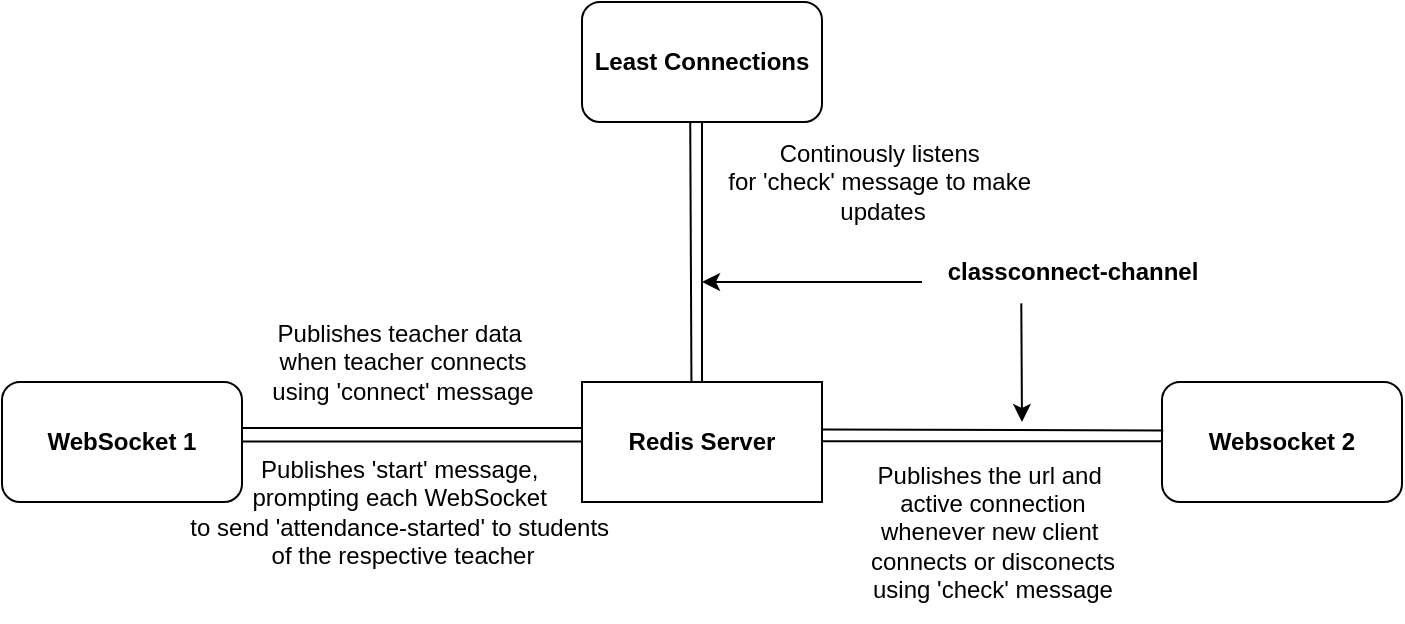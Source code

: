 <mxfile version="25.0.1">
  <diagram name="Page-1" id="SwTJ515KAo3YwoXpDDMD">
    <mxGraphModel dx="750" dy="449" grid="1" gridSize="10" guides="1" tooltips="1" connect="1" arrows="1" fold="1" page="1" pageScale="1" pageWidth="850" pageHeight="1100" math="0" shadow="0">
      <root>
        <mxCell id="0" />
        <mxCell id="1" parent="0" />
        <mxCell id="GlaSrgELLrjd5LADzqwT-1" value="&lt;b&gt;WebSocket 1&lt;/b&gt;" style="rounded=1;whiteSpace=wrap;html=1;" parent="1" vertex="1">
          <mxGeometry x="50" y="330" width="120" height="60" as="geometry" />
        </mxCell>
        <mxCell id="GlaSrgELLrjd5LADzqwT-2" value="&lt;b&gt;Websocket 2&lt;/b&gt;" style="rounded=1;whiteSpace=wrap;html=1;" parent="1" vertex="1">
          <mxGeometry x="630" y="330" width="120" height="60" as="geometry" />
        </mxCell>
        <mxCell id="GlaSrgELLrjd5LADzqwT-3" value="&lt;b&gt;Least Connections&lt;/b&gt;" style="rounded=1;whiteSpace=wrap;html=1;" parent="1" vertex="1">
          <mxGeometry x="340" y="140" width="120" height="60" as="geometry" />
        </mxCell>
        <mxCell id="GlaSrgELLrjd5LADzqwT-4" value="&lt;b&gt;Redis Server&lt;/b&gt;" style="rounded=0;whiteSpace=wrap;html=1;" parent="1" vertex="1">
          <mxGeometry x="340" y="330" width="120" height="60" as="geometry" />
        </mxCell>
        <mxCell id="GlaSrgELLrjd5LADzqwT-5" value="" style="endArrow=none;html=1;rounded=0;entryX=0.5;entryY=1;entryDx=0;entryDy=0;exitX=0.5;exitY=0;exitDx=0;exitDy=0;" parent="1" source="GlaSrgELLrjd5LADzqwT-4" target="GlaSrgELLrjd5LADzqwT-3" edge="1">
          <mxGeometry width="50" height="50" relative="1" as="geometry">
            <mxPoint x="400" y="360" as="sourcePoint" />
            <mxPoint x="450" y="310" as="targetPoint" />
          </mxGeometry>
        </mxCell>
        <mxCell id="GlaSrgELLrjd5LADzqwT-6" value="" style="endArrow=none;html=1;rounded=0;exitX=0;exitY=0.5;exitDx=0;exitDy=0;entryX=1;entryY=0.5;entryDx=0;entryDy=0;" parent="1" edge="1">
          <mxGeometry width="50" height="50" relative="1" as="geometry">
            <mxPoint x="340" y="353" as="sourcePoint" />
            <mxPoint x="170" y="353" as="targetPoint" />
          </mxGeometry>
        </mxCell>
        <mxCell id="GlaSrgELLrjd5LADzqwT-7" value="" style="endArrow=none;html=1;rounded=0;entryX=0;entryY=0.5;entryDx=0;entryDy=0;exitX=1;exitY=0.5;exitDx=0;exitDy=0;" parent="1" edge="1">
          <mxGeometry width="50" height="50" relative="1" as="geometry">
            <mxPoint x="460" y="359.63" as="sourcePoint" />
            <mxPoint x="630" y="359.63" as="targetPoint" />
          </mxGeometry>
        </mxCell>
        <mxCell id="GlaSrgELLrjd5LADzqwT-13" style="edgeStyle=none;rounded=0;orthogonalLoop=1;jettySize=auto;html=1;" parent="1" edge="1">
          <mxGeometry relative="1" as="geometry">
            <mxPoint x="400" y="280" as="targetPoint" />
            <mxPoint x="510" y="280" as="sourcePoint" />
            <Array as="points" />
          </mxGeometry>
        </mxCell>
        <mxCell id="GlaSrgELLrjd5LADzqwT-14" style="edgeStyle=none;rounded=0;orthogonalLoop=1;jettySize=auto;html=1;exitX=0.331;exitY=1.023;exitDx=0;exitDy=0;exitPerimeter=0;" parent="1" source="GlaSrgELLrjd5LADzqwT-8" edge="1">
          <mxGeometry relative="1" as="geometry">
            <mxPoint x="560" y="350" as="targetPoint" />
            <mxPoint x="560" y="293" as="sourcePoint" />
          </mxGeometry>
        </mxCell>
        <mxCell id="GlaSrgELLrjd5LADzqwT-8" value="&lt;b&gt;classconnect-channel&lt;/b&gt;" style="text;html=1;align=center;verticalAlign=middle;resizable=0;points=[];autosize=1;strokeColor=none;fillColor=none;" parent="1" vertex="1">
          <mxGeometry x="510" y="260" width="150" height="30" as="geometry" />
        </mxCell>
        <mxCell id="GlaSrgELLrjd5LADzqwT-9" value="Publishes teacher data&amp;nbsp;&lt;div&gt;when&amp;nbsp;&lt;span style=&quot;background-color: initial;&quot;&gt;teacher connects&lt;/span&gt;&lt;/div&gt;&lt;div&gt;&lt;span style=&quot;background-color: initial;&quot;&gt;using &#39;connect&#39; message&lt;/span&gt;&lt;/div&gt;" style="text;html=1;align=center;verticalAlign=middle;resizable=0;points=[];autosize=1;strokeColor=none;fillColor=none;" parent="1" vertex="1">
          <mxGeometry x="175" y="290" width="150" height="60" as="geometry" />
        </mxCell>
        <mxCell id="GlaSrgELLrjd5LADzqwT-10" value="Publishes &#39;start&#39; message,&amp;nbsp;&lt;div&gt;prompting&amp;nbsp;&lt;span style=&quot;background-color: initial;&quot;&gt;each WebSocket&amp;nbsp;&lt;/span&gt;&lt;/div&gt;&lt;div&gt;&lt;span style=&quot;background-color: initial;&quot;&gt;to send&amp;nbsp;&lt;/span&gt;&lt;span style=&quot;background-color: initial;&quot;&gt;&#39;attendance-started&#39;&amp;nbsp;&lt;/span&gt;&lt;span style=&quot;background-color: initial;&quot;&gt;to students&amp;nbsp;&lt;/span&gt;&lt;/div&gt;&lt;div&gt;&lt;span style=&quot;background-color: initial;&quot;&gt;of the respective teacher&lt;/span&gt;&lt;/div&gt;" style="text;html=1;align=center;verticalAlign=middle;resizable=0;points=[];autosize=1;strokeColor=none;fillColor=none;" parent="1" vertex="1">
          <mxGeometry x="130" y="360" width="240" height="70" as="geometry" />
        </mxCell>
        <mxCell id="GlaSrgELLrjd5LADzqwT-11" value="Continously listens&amp;nbsp;&lt;div&gt;for &#39;check&#39; message&amp;nbsp;&lt;span style=&quot;background-color: initial;&quot;&gt;to make&amp;nbsp;&lt;/span&gt;&lt;/div&gt;&lt;div&gt;&lt;span style=&quot;background-color: initial;&quot;&gt;updates&lt;/span&gt;&lt;/div&gt;" style="text;html=1;align=center;verticalAlign=middle;resizable=0;points=[];autosize=1;strokeColor=none;fillColor=none;" parent="1" vertex="1">
          <mxGeometry x="400" y="200" width="180" height="60" as="geometry" />
        </mxCell>
        <mxCell id="GlaSrgELLrjd5LADzqwT-15" value="Publishes the url and&amp;nbsp;&lt;div&gt;active connection&lt;div&gt;whenever new client&amp;nbsp;&lt;/div&gt;&lt;div&gt;connects or disconects&lt;/div&gt;&lt;/div&gt;&lt;div&gt;using &#39;check&#39; message&lt;/div&gt;" style="text;html=1;align=center;verticalAlign=middle;resizable=0;points=[];autosize=1;strokeColor=none;fillColor=none;" parent="1" vertex="1">
          <mxGeometry x="470" y="360" width="150" height="90" as="geometry" />
        </mxCell>
        <mxCell id="qZIsQe0L4B2xHjQ8Ilso-1" value="" style="endArrow=none;html=1;rounded=0;entryX=0.451;entryY=0.997;entryDx=0;entryDy=0;entryPerimeter=0;exitX=0.456;exitY=0;exitDx=0;exitDy=0;exitPerimeter=0;" parent="1" source="GlaSrgELLrjd5LADzqwT-4" target="GlaSrgELLrjd5LADzqwT-3" edge="1">
          <mxGeometry width="50" height="50" relative="1" as="geometry">
            <mxPoint x="330" y="310" as="sourcePoint" />
            <mxPoint x="380" y="260" as="targetPoint" />
          </mxGeometry>
        </mxCell>
        <mxCell id="qZIsQe0L4B2xHjQ8Ilso-3" value="" style="endArrow=none;html=1;rounded=0;entryX=0.005;entryY=0.405;entryDx=0;entryDy=0;exitX=0.999;exitY=0.395;exitDx=0;exitDy=0;exitPerimeter=0;entryPerimeter=0;" parent="1" source="GlaSrgELLrjd5LADzqwT-4" target="GlaSrgELLrjd5LADzqwT-2" edge="1">
          <mxGeometry width="50" height="50" relative="1" as="geometry">
            <mxPoint x="460" y="359.63" as="sourcePoint" />
            <mxPoint x="630" y="359.63" as="targetPoint" />
          </mxGeometry>
        </mxCell>
        <mxCell id="qZIsQe0L4B2xHjQ8Ilso-4" value="" style="endArrow=none;html=1;rounded=0;exitX=0;exitY=0.5;exitDx=0;exitDy=0;entryX=1;entryY=0.5;entryDx=0;entryDy=0;" parent="1" edge="1">
          <mxGeometry width="50" height="50" relative="1" as="geometry">
            <mxPoint x="340" y="359.75" as="sourcePoint" />
            <mxPoint x="170" y="359.75" as="targetPoint" />
          </mxGeometry>
        </mxCell>
      </root>
    </mxGraphModel>
  </diagram>
</mxfile>
